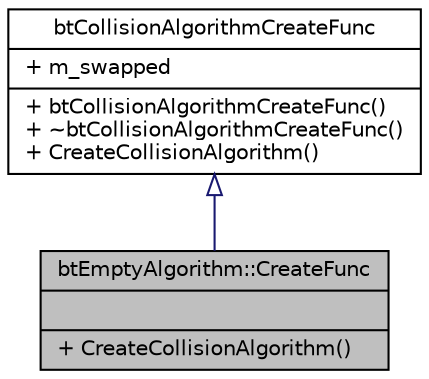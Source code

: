 digraph G
{
  edge [fontname="Helvetica",fontsize="10",labelfontname="Helvetica",labelfontsize="10"];
  node [fontname="Helvetica",fontsize="10",shape=record];
  Node1 [label="{btEmptyAlgorithm::CreateFunc\n||+ CreateCollisionAlgorithm()\l}",height=0.2,width=0.4,color="black", fillcolor="grey75", style="filled" fontcolor="black"];
  Node2 -> Node1 [dir=back,color="midnightblue",fontsize="10",style="solid",arrowtail="empty",fontname="Helvetica"];
  Node2 [label="{btCollisionAlgorithmCreateFunc\n|+ m_swapped\l|+ btCollisionAlgorithmCreateFunc()\l+ ~btCollisionAlgorithmCreateFunc()\l+ CreateCollisionAlgorithm()\l}",height=0.2,width=0.4,color="black", fillcolor="white", style="filled",URL="$d4/dad/structbtCollisionAlgorithmCreateFunc.html",tooltip="Used by the btCollisionDispatcher to register and create instances for btCollisionAlgorithm."];
}
